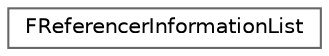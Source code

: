 digraph "Graphical Class Hierarchy"
{
 // INTERACTIVE_SVG=YES
 // LATEX_PDF_SIZE
  bgcolor="transparent";
  edge [fontname=Helvetica,fontsize=10,labelfontname=Helvetica,labelfontsize=10];
  node [fontname=Helvetica,fontsize=10,shape=box,height=0.2,width=0.4];
  rankdir="LR";
  Node0 [id="Node000000",label="FReferencerInformationList",height=0.2,width=0.4,color="grey40", fillcolor="white", style="filled",URL="$d3/d0a/structFReferencerInformationList.html",tooltip=" "];
}
